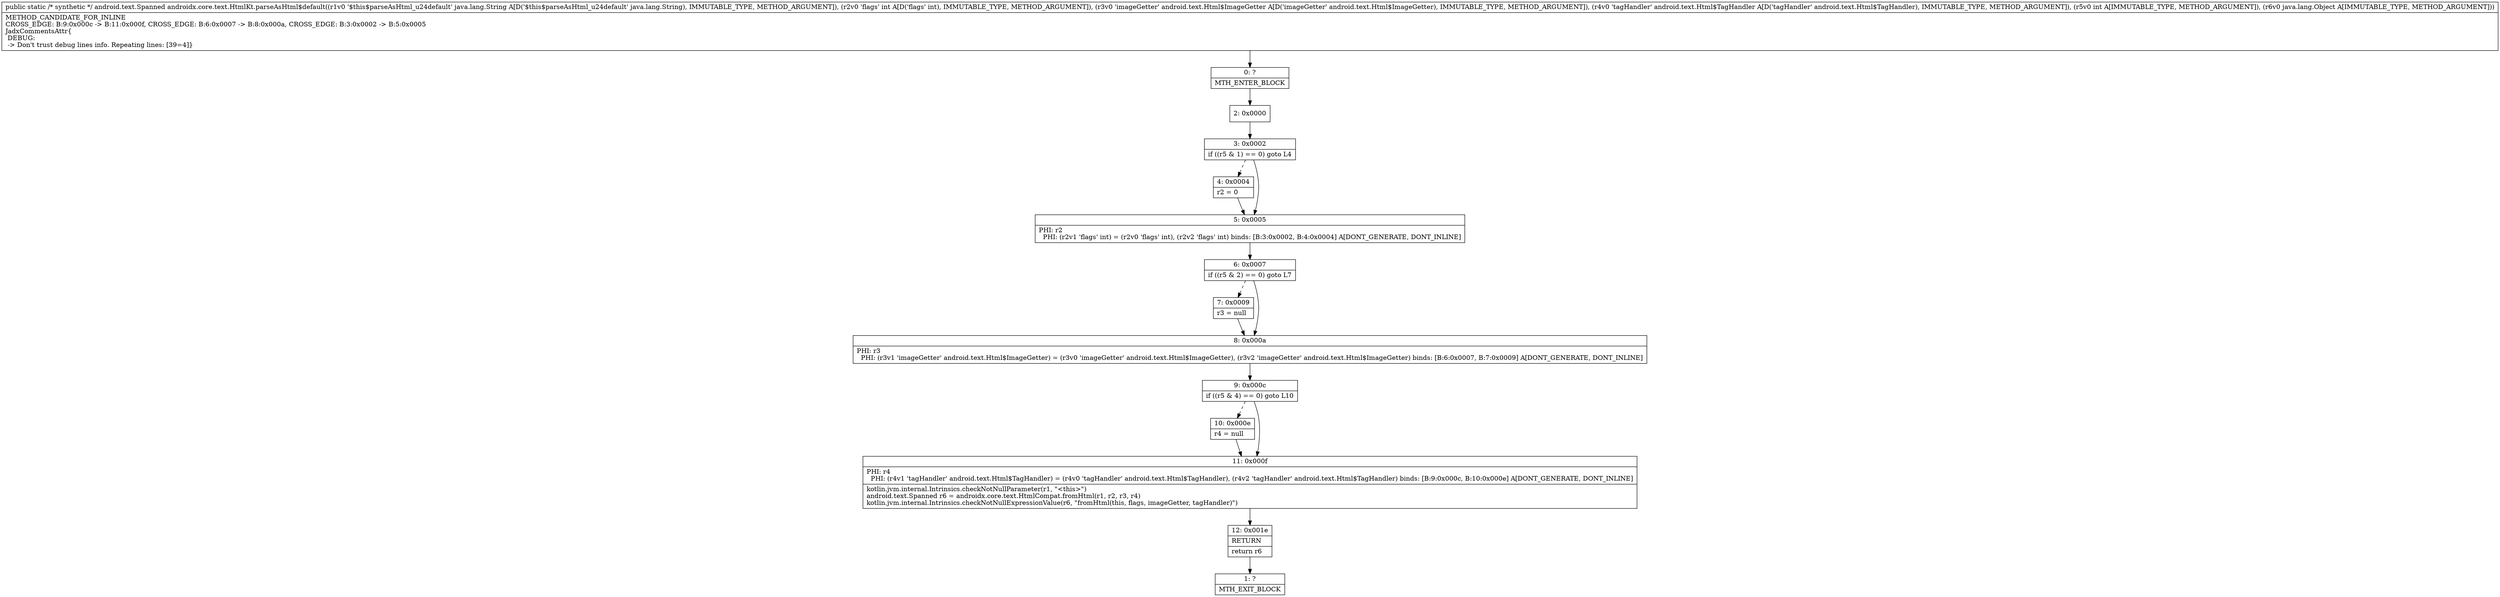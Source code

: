 digraph "CFG forandroidx.core.text.HtmlKt.parseAsHtml$default(Ljava\/lang\/String;ILandroid\/text\/Html$ImageGetter;Landroid\/text\/Html$TagHandler;ILjava\/lang\/Object;)Landroid\/text\/Spanned;" {
Node_0 [shape=record,label="{0\:\ ?|MTH_ENTER_BLOCK\l}"];
Node_2 [shape=record,label="{2\:\ 0x0000}"];
Node_3 [shape=record,label="{3\:\ 0x0002|if ((r5 & 1) == 0) goto L4\l}"];
Node_4 [shape=record,label="{4\:\ 0x0004|r2 = 0\l}"];
Node_5 [shape=record,label="{5\:\ 0x0005|PHI: r2 \l  PHI: (r2v1 'flags' int) = (r2v0 'flags' int), (r2v2 'flags' int) binds: [B:3:0x0002, B:4:0x0004] A[DONT_GENERATE, DONT_INLINE]\l}"];
Node_6 [shape=record,label="{6\:\ 0x0007|if ((r5 & 2) == 0) goto L7\l}"];
Node_7 [shape=record,label="{7\:\ 0x0009|r3 = null\l}"];
Node_8 [shape=record,label="{8\:\ 0x000a|PHI: r3 \l  PHI: (r3v1 'imageGetter' android.text.Html$ImageGetter) = (r3v0 'imageGetter' android.text.Html$ImageGetter), (r3v2 'imageGetter' android.text.Html$ImageGetter) binds: [B:6:0x0007, B:7:0x0009] A[DONT_GENERATE, DONT_INLINE]\l}"];
Node_9 [shape=record,label="{9\:\ 0x000c|if ((r5 & 4) == 0) goto L10\l}"];
Node_10 [shape=record,label="{10\:\ 0x000e|r4 = null\l}"];
Node_11 [shape=record,label="{11\:\ 0x000f|PHI: r4 \l  PHI: (r4v1 'tagHandler' android.text.Html$TagHandler) = (r4v0 'tagHandler' android.text.Html$TagHandler), (r4v2 'tagHandler' android.text.Html$TagHandler) binds: [B:9:0x000c, B:10:0x000e] A[DONT_GENERATE, DONT_INLINE]\l|kotlin.jvm.internal.Intrinsics.checkNotNullParameter(r1, \"\<this\>\")\landroid.text.Spanned r6 = androidx.core.text.HtmlCompat.fromHtml(r1, r2, r3, r4)\lkotlin.jvm.internal.Intrinsics.checkNotNullExpressionValue(r6, \"fromHtml(this, flags, imageGetter, tagHandler)\")\l}"];
Node_12 [shape=record,label="{12\:\ 0x001e|RETURN\l|return r6\l}"];
Node_1 [shape=record,label="{1\:\ ?|MTH_EXIT_BLOCK\l}"];
MethodNode[shape=record,label="{public static \/* synthetic *\/ android.text.Spanned androidx.core.text.HtmlKt.parseAsHtml$default((r1v0 '$this$parseAsHtml_u24default' java.lang.String A[D('$this$parseAsHtml_u24default' java.lang.String), IMMUTABLE_TYPE, METHOD_ARGUMENT]), (r2v0 'flags' int A[D('flags' int), IMMUTABLE_TYPE, METHOD_ARGUMENT]), (r3v0 'imageGetter' android.text.Html$ImageGetter A[D('imageGetter' android.text.Html$ImageGetter), IMMUTABLE_TYPE, METHOD_ARGUMENT]), (r4v0 'tagHandler' android.text.Html$TagHandler A[D('tagHandler' android.text.Html$TagHandler), IMMUTABLE_TYPE, METHOD_ARGUMENT]), (r5v0 int A[IMMUTABLE_TYPE, METHOD_ARGUMENT]), (r6v0 java.lang.Object A[IMMUTABLE_TYPE, METHOD_ARGUMENT]))  | METHOD_CANDIDATE_FOR_INLINE\lCROSS_EDGE: B:9:0x000c \-\> B:11:0x000f, CROSS_EDGE: B:6:0x0007 \-\> B:8:0x000a, CROSS_EDGE: B:3:0x0002 \-\> B:5:0x0005\lJadxCommentsAttr\{\l DEBUG: \l \-\> Don't trust debug lines info. Repeating lines: [39=4]\}\l}"];
MethodNode -> Node_0;Node_0 -> Node_2;
Node_2 -> Node_3;
Node_3 -> Node_4[style=dashed];
Node_3 -> Node_5;
Node_4 -> Node_5;
Node_5 -> Node_6;
Node_6 -> Node_7[style=dashed];
Node_6 -> Node_8;
Node_7 -> Node_8;
Node_8 -> Node_9;
Node_9 -> Node_10[style=dashed];
Node_9 -> Node_11;
Node_10 -> Node_11;
Node_11 -> Node_12;
Node_12 -> Node_1;
}

